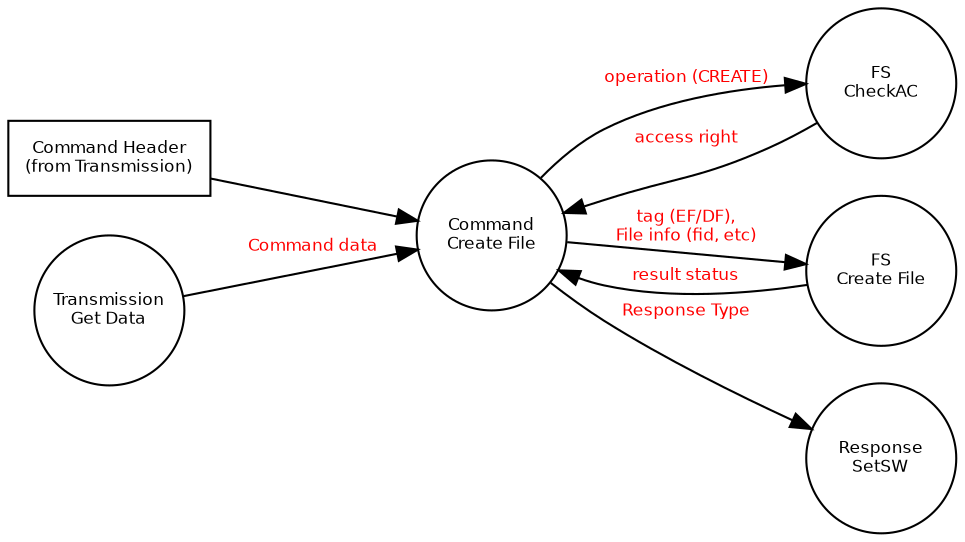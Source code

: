 digraph Command_ReadBinary {

rankdir = LR

 node [
         fontname = "Bitstream Vera Sans"
         fontsize = 8
         shape = "record"
     ]

 edge [
         fontname = "Bitstream Vera Sans"
         fontsize = 8
         fontcolor = "Red"
     ]

// all blocks
header [label="Command Header\n(from Transmission)"];
get_io [label="Transmission\nGet Data", shape="circle", fixedsize=true, width=1];
create [label="Command\nCreate File", shape="circle", fixedsize=true, width=1]; 
fs_check [label="FS\nCheckAC", shape="circle", fixedsize=true, width=1];
fs_create [label="FS\nCreate File", shape="circle", fixedsize=true, width=1];
set_sw [label="Response\nSetSW", shape="circle", fixedsize=true, width=1];

// relations
header -> create
get_io -> create [label="Command data"]
create -> fs_check [label="operation (CREATE)"]
fs_check -> create [label="access right"]
create -> fs_create [label="tag (EF/DF),\nFile info (fid, etc)"]
fs_create -> create [label="result status"]
create -> set_sw [label="Response Type"]

}